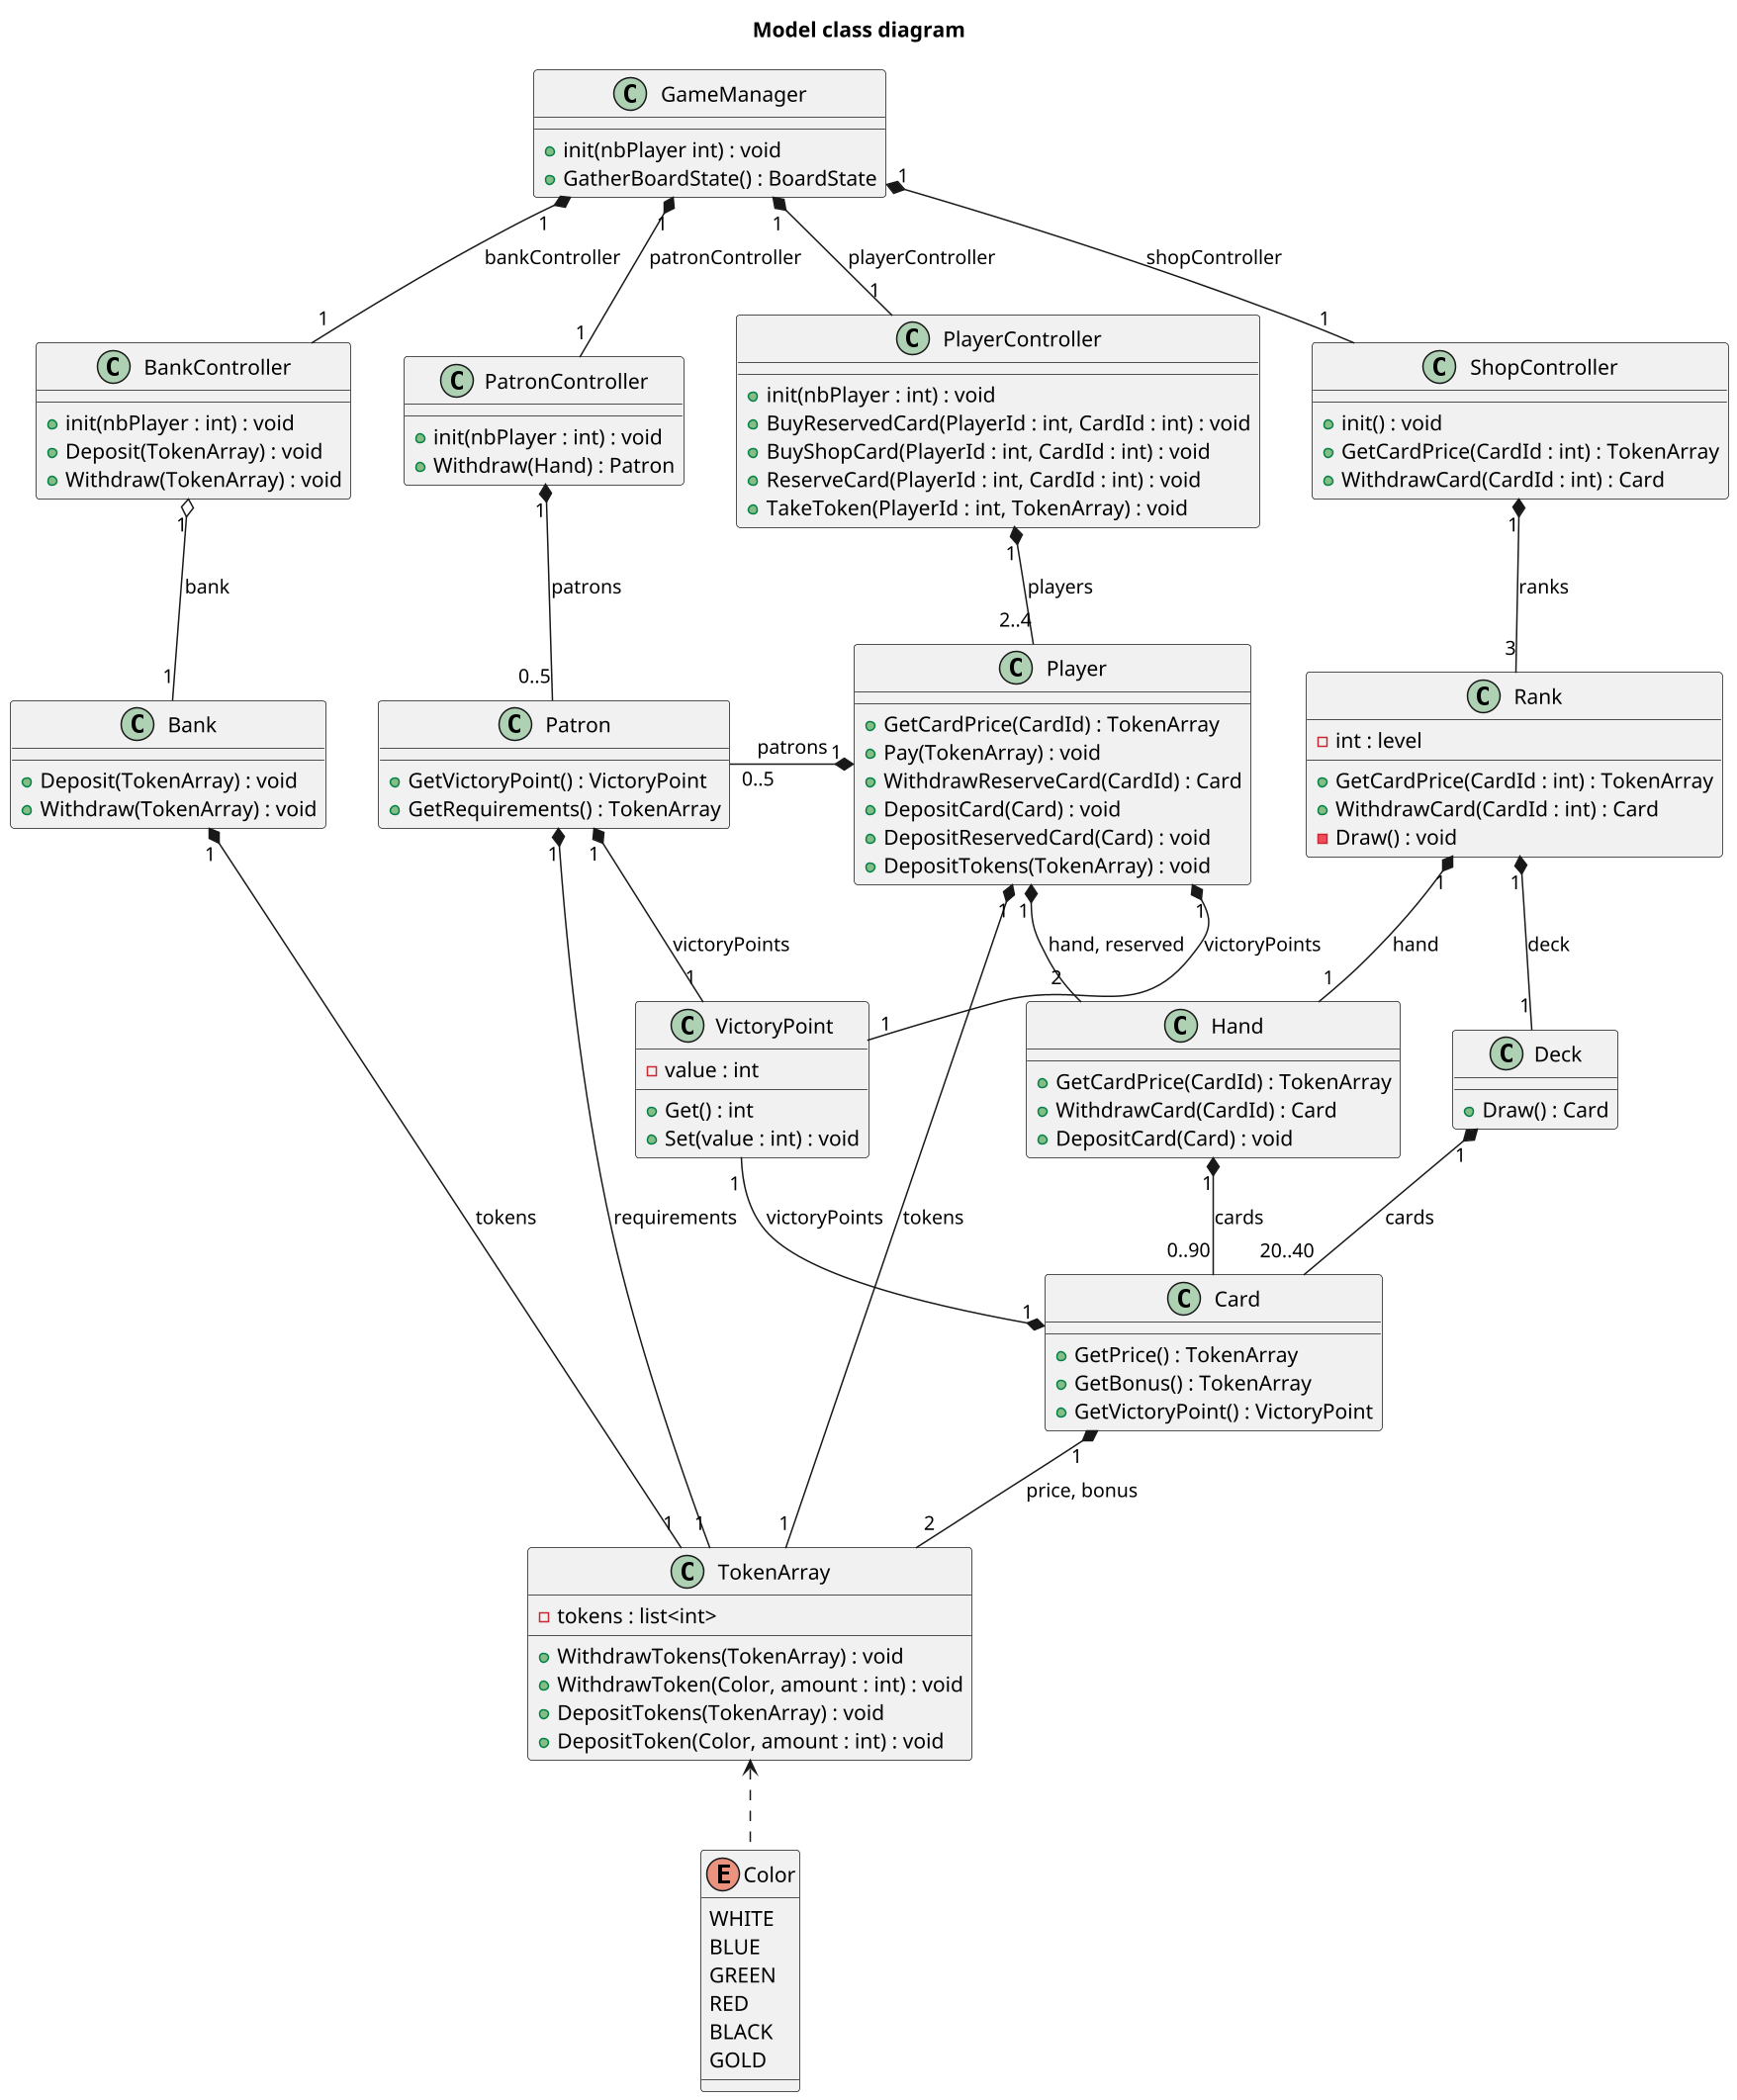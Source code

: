 @startuml classDiagram
title Model class diagram
scale 1.5

GameManager "1" *-- "1" BankController : bankController
GameManager "1" *-- "1" PatronController : patronController
GameManager "1" *-- "1" PlayerController : playerController
GameManager "1" *-- "1" ShopController : shopController

BankController "1" o-down- "1" Bank : bank
Bank "1" *-- "1" TokenArray : tokens

PatronController "1" *-- "0..5" Patron : patrons
Patron "1" *-- "1" TokenArray : requirements

PlayerController "1" *-- "2..4" Player : players
Player "1" *-- "1" TokenArray : tokens
Player "1" *-- "2" Hand : hand, reserved
Player "1" *-- "0..5" Patron : patrons

ShopController "1" *-- "3" Rank : ranks
Rank "1" *-- "1" Hand : hand
Rank "1" *-- "1" Deck : deck

Deck "1" *-- "20..40" Card : cards
Hand "1" *-- "0..90" Card : cards

Card "1" *-- "2" TokenArray : price, bonus
TokenArray <.. Color


BankController .r[hidden]. PatronController
PatronController .r[hidden]. PlayerController
PlayerController .r[hidden]. ShopController

Bank .r[hidden]. Patron
Patron .r[hidden]. Player
Player .r[hidden]. Rank

VictoryPoint .r[hidden]. Hand
VictoryPoint "1" -[norank]-* "1" Patron : victoryPoints
VictoryPoint "1" -[norank]-* "1" Card : victoryPoints
VictoryPoint "1" -[norank]-* "1" Player : victoryPoints




class GameManager {
    +init(nbPlayer int) : void
    +GatherBoardState() : BoardState
}


class BankController {
    +init(nbPlayer : int) : void
    +Deposit(TokenArray) : void
    +Withdraw(TokenArray) : void
}

class PatronController {
    +init(nbPlayer : int) : void
    +Withdraw(Hand) : Patron
}

class PlayerController {
    +init(nbPlayer : int) : void
    +BuyReservedCard(PlayerId : int, CardId : int) : void
    +BuyShopCard(PlayerId : int, CardId : int) : void
    +ReserveCard(PlayerId : int, CardId : int) : void
    +TakeToken(PlayerId : int, TokenArray) : void
}

class ShopController {
    +init() : void
    +GetCardPrice(CardId : int) : TokenArray
    +WithdrawCard(CardId : int) : Card
}



class Bank {
    +Deposit(TokenArray) : void
    +Withdraw(TokenArray) : void
}



class Player {
    +GetCardPrice(CardId) : TokenArray
    +Pay(TokenArray) : void
    +WithdrawReserveCard(CardId) : Card
    +DepositCard(Card) : void
    +DepositReservedCard(Card) : void
    +DepositTokens(TokenArray) : void
}

class Rank {
    -int : level
    +GetCardPrice(CardId : int) : TokenArray
    +WithdrawCard(CardId : int) : Card
    -Draw() : void
}

class Hand {
    +GetCardPrice(CardId) : TokenArray
    +WithdrawCard(CardId) : Card
    +DepositCard(Card) : void
}

class Deck {
    +Draw() : Card
}

class Card {
    +GetPrice() : TokenArray
    +GetBonus() : TokenArray
    +GetVictoryPoint() : VictoryPoint
}


class VictoryPoint {
    -value : int
    +Get() : int
    +Set(value : int) : void
}

class Patron {
    +GetVictoryPoint() : VictoryPoint
    +GetRequirements() : TokenArray
}

class TokenArray {
    -tokens : list<int>
    +WithdrawTokens(TokenArray) : void
    +WithdrawToken(Color, amount : int) : void
    +DepositTokens(TokenArray) : void
    +DepositToken(Color, amount : int) : void
}


enum Color {
    WHITE
    BLUE
    GREEN
    RED
    BLACK
    GOLD
}

@enduml


